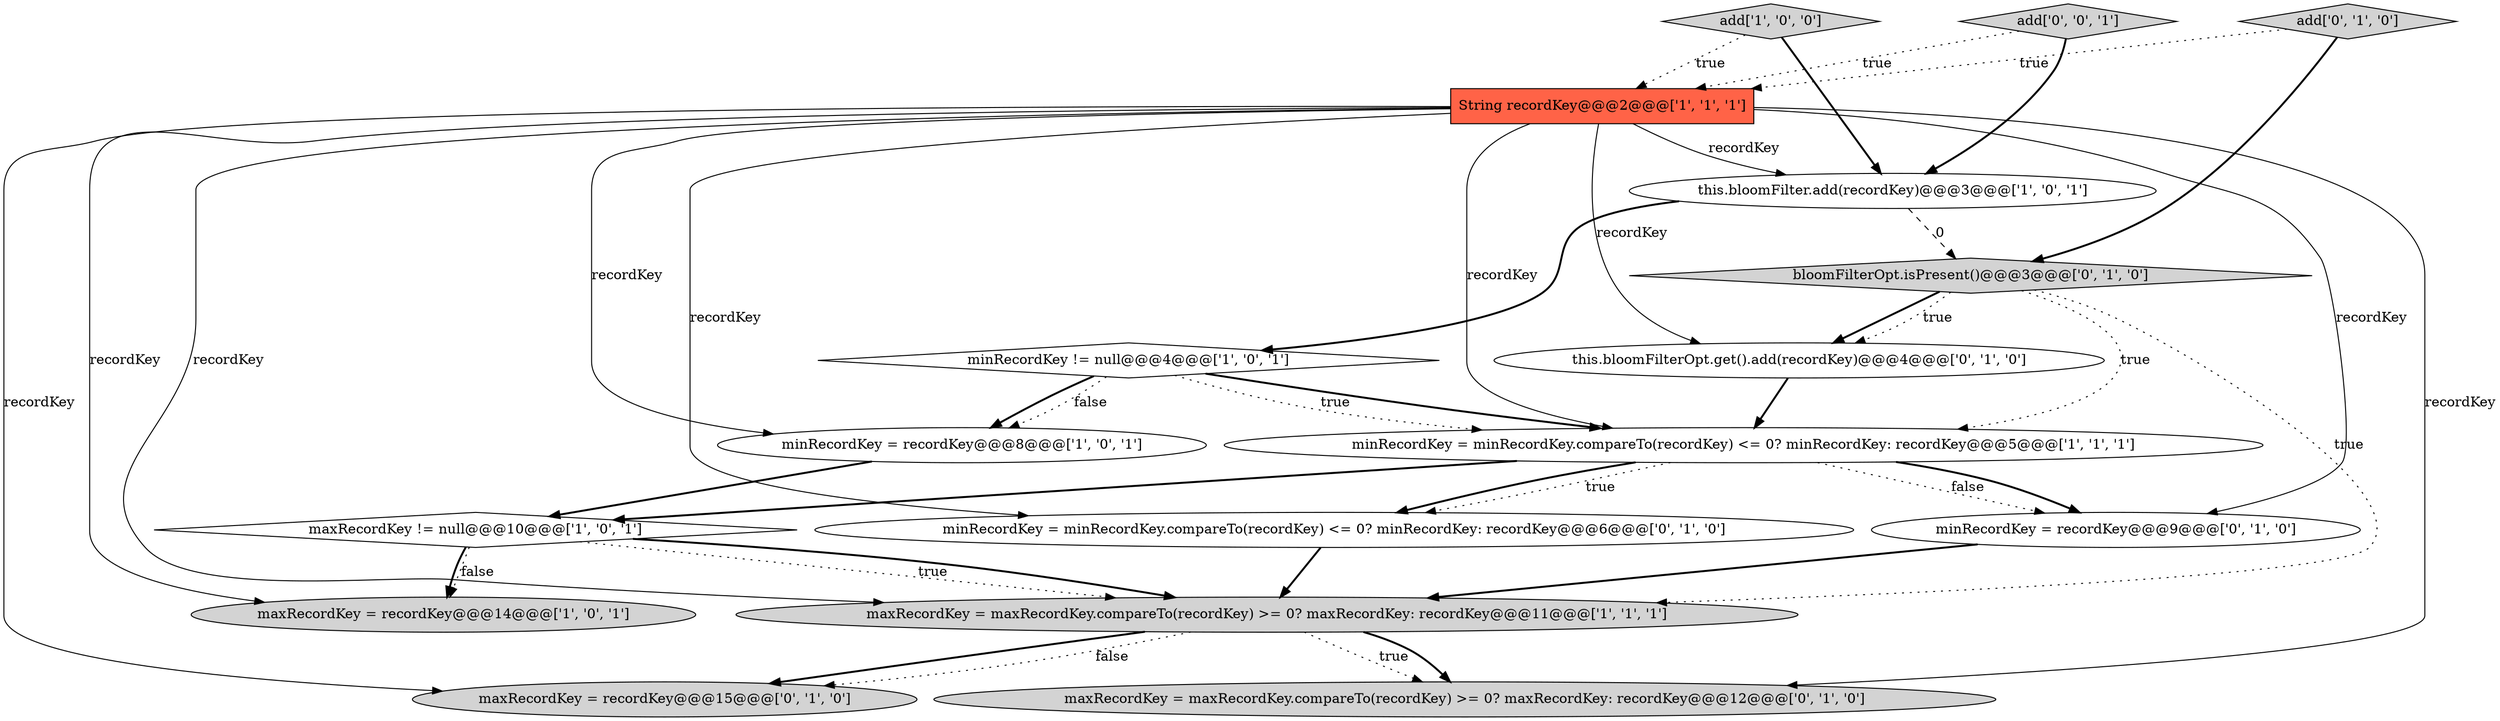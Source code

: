 digraph {
13 [style = filled, label = "minRecordKey = recordKey@@@9@@@['0', '1', '0']", fillcolor = white, shape = ellipse image = "AAA0AAABBB2BBB"];
15 [style = filled, label = "maxRecordKey = maxRecordKey.compareTo(recordKey) >= 0? maxRecordKey: recordKey@@@12@@@['0', '1', '0']", fillcolor = lightgray, shape = ellipse image = "AAA0AAABBB2BBB"];
12 [style = filled, label = "this.bloomFilterOpt.get().add(recordKey)@@@4@@@['0', '1', '0']", fillcolor = white, shape = ellipse image = "AAA1AAABBB2BBB"];
8 [style = filled, label = "minRecordKey = recordKey@@@8@@@['1', '0', '1']", fillcolor = white, shape = ellipse image = "AAA0AAABBB1BBB"];
14 [style = filled, label = "bloomFilterOpt.isPresent()@@@3@@@['0', '1', '0']", fillcolor = lightgray, shape = diamond image = "AAA1AAABBB2BBB"];
6 [style = filled, label = "this.bloomFilter.add(recordKey)@@@3@@@['1', '0', '1']", fillcolor = white, shape = ellipse image = "AAA0AAABBB1BBB"];
2 [style = filled, label = "add['1', '0', '0']", fillcolor = lightgray, shape = diamond image = "AAA0AAABBB1BBB"];
3 [style = filled, label = "maxRecordKey = recordKey@@@14@@@['1', '0', '1']", fillcolor = lightgray, shape = ellipse image = "AAA0AAABBB1BBB"];
10 [style = filled, label = "add['0', '1', '0']", fillcolor = lightgray, shape = diamond image = "AAA0AAABBB2BBB"];
11 [style = filled, label = "maxRecordKey = recordKey@@@15@@@['0', '1', '0']", fillcolor = lightgray, shape = ellipse image = "AAA0AAABBB2BBB"];
9 [style = filled, label = "minRecordKey = minRecordKey.compareTo(recordKey) <= 0? minRecordKey: recordKey@@@6@@@['0', '1', '0']", fillcolor = white, shape = ellipse image = "AAA0AAABBB2BBB"];
7 [style = filled, label = "minRecordKey = minRecordKey.compareTo(recordKey) <= 0? minRecordKey: recordKey@@@5@@@['1', '1', '1']", fillcolor = white, shape = ellipse image = "AAA0AAABBB1BBB"];
16 [style = filled, label = "add['0', '0', '1']", fillcolor = lightgray, shape = diamond image = "AAA0AAABBB3BBB"];
5 [style = filled, label = "maxRecordKey = maxRecordKey.compareTo(recordKey) >= 0? maxRecordKey: recordKey@@@11@@@['1', '1', '1']", fillcolor = lightgray, shape = ellipse image = "AAA0AAABBB1BBB"];
0 [style = filled, label = "minRecordKey != null@@@4@@@['1', '0', '1']", fillcolor = white, shape = diamond image = "AAA0AAABBB1BBB"];
1 [style = filled, label = "maxRecordKey != null@@@10@@@['1', '0', '1']", fillcolor = white, shape = diamond image = "AAA0AAABBB1BBB"];
4 [style = filled, label = "String recordKey@@@2@@@['1', '1', '1']", fillcolor = tomato, shape = box image = "AAA0AAABBB1BBB"];
4->8 [style = solid, label="recordKey"];
12->7 [style = bold, label=""];
16->4 [style = dotted, label="true"];
4->12 [style = solid, label="recordKey"];
2->4 [style = dotted, label="true"];
14->5 [style = dotted, label="true"];
4->3 [style = solid, label="recordKey"];
0->7 [style = bold, label=""];
7->9 [style = bold, label=""];
7->13 [style = dotted, label="false"];
0->7 [style = dotted, label="true"];
6->14 [style = dashed, label="0"];
6->0 [style = bold, label=""];
4->15 [style = solid, label="recordKey"];
5->11 [style = dotted, label="false"];
4->5 [style = solid, label="recordKey"];
5->15 [style = dotted, label="true"];
14->12 [style = bold, label=""];
0->8 [style = bold, label=""];
14->7 [style = dotted, label="true"];
14->12 [style = dotted, label="true"];
7->9 [style = dotted, label="true"];
8->1 [style = bold, label=""];
4->6 [style = solid, label="recordKey"];
7->13 [style = bold, label=""];
1->3 [style = bold, label=""];
4->11 [style = solid, label="recordKey"];
5->11 [style = bold, label=""];
1->5 [style = dotted, label="true"];
10->4 [style = dotted, label="true"];
16->6 [style = bold, label=""];
4->13 [style = solid, label="recordKey"];
0->8 [style = dotted, label="false"];
2->6 [style = bold, label=""];
4->7 [style = solid, label="recordKey"];
7->1 [style = bold, label=""];
4->9 [style = solid, label="recordKey"];
1->3 [style = dotted, label="false"];
9->5 [style = bold, label=""];
10->14 [style = bold, label=""];
13->5 [style = bold, label=""];
5->15 [style = bold, label=""];
1->5 [style = bold, label=""];
}
